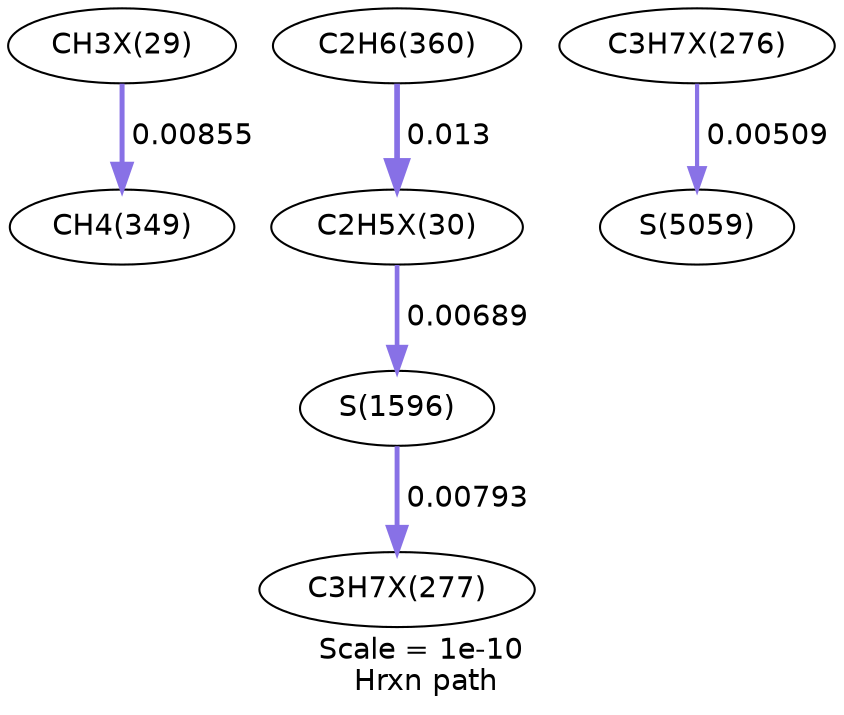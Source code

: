 digraph reaction_paths {
center=1;
s70 -> s25[fontname="Helvetica", style="setlinewidth(2.4)", arrowsize=1.2, color="0.7, 0.509, 0.9"
, label=" 0.00855"];
s29 -> s71[fontname="Helvetica", style="setlinewidth(2.72)", arrowsize=1.36, color="0.7, 0.513, 0.9"
, label=" 0.013"];
s71 -> s37[fontname="Helvetica", style="setlinewidth(2.24)", arrowsize=1.12, color="0.7, 0.507, 0.9"
, label=" 0.00689"];
s37 -> s110[fontname="Helvetica", style="setlinewidth(2.35)", arrowsize=1.17, color="0.7, 0.508, 0.9"
, label=" 0.00793"];
s109 -> s64[fontname="Helvetica", style="setlinewidth(2.01)", arrowsize=1.01, color="0.7, 0.505, 0.9"
, label=" 0.00509"];
s25 [ fontname="Helvetica", label="CH4(349)"];
s29 [ fontname="Helvetica", label="C2H6(360)"];
s37 [ fontname="Helvetica", label="S(1596)"];
s64 [ fontname="Helvetica", label="S(5059)"];
s70 [ fontname="Helvetica", label="CH3X(29)"];
s71 [ fontname="Helvetica", label="C2H5X(30)"];
s109 [ fontname="Helvetica", label="C3H7X(276)"];
s110 [ fontname="Helvetica", label="C3H7X(277)"];
 label = "Scale = 1e-10\l Hrxn path";
 fontname = "Helvetica";
}
